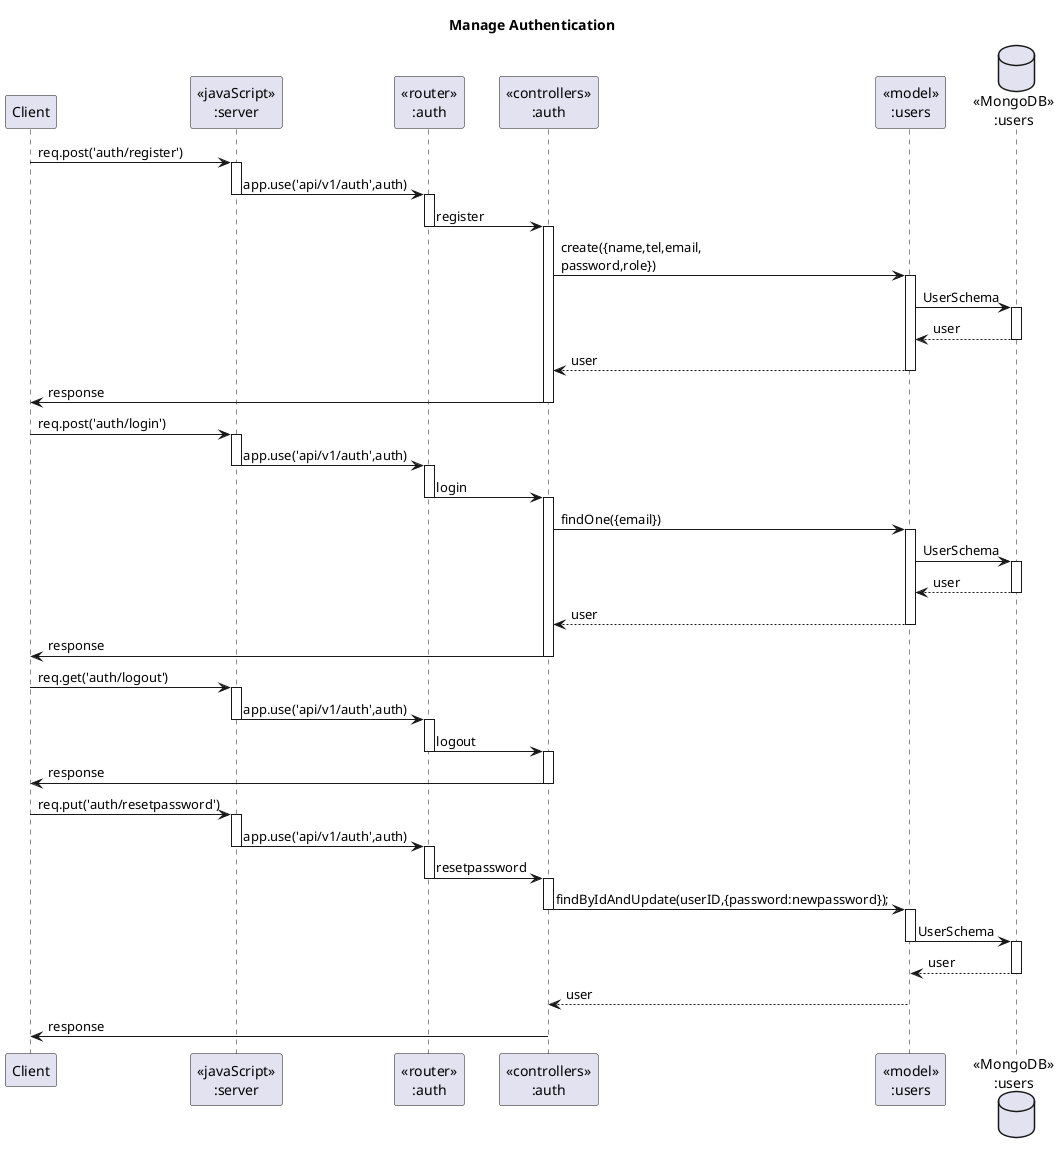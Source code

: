 @startuml Manage Authentication

title "Manage Authentication"

participant "Client" as client
participant "<<javaScript>>\n:server" as server
participant "<<router>>\n:auth" as auth
participant "<<controllers>>\n:auth" as controllersUser
participant "<<model>>\n:users" as modelUser
database "<<MongoDB>>\n:users" as userDatabase

client->server ++:req.post('auth/register')
server->auth --++:app.use('api/v1/auth',auth)
auth -> controllersUser --++:register
controllersUser->modelUser ++:create({name,tel,email,\npassword,role})
modelUser ->userDatabase ++: UserSchema
userDatabase --> modelUser --: user
controllersUser <-- modelUser --:user
controllersUser->client --:response

client->server ++:req.post('auth/login')
server->auth --++:app.use('api/v1/auth',auth)
auth -> controllersUser --++:login
controllersUser->modelUser ++:findOne({email})
modelUser ->userDatabase ++: UserSchema
userDatabase --> modelUser --:user
controllersUser <-- modelUser --:user
controllersUser->client --:response

client->server ++:req.get('auth/logout')
server->auth --++:app.use('api/v1/auth',auth)
auth -> controllersUser --++:logout
controllersUser->client --:response

client->server ++:req.put('auth/resetpassword')
server ->auth --++:app.use('api/v1/auth',auth)
auth -> controllersUser --++:resetpassword
controllersUser -> modelUser --++:findByIdAndUpdate(userID,{password:newpassword});
modelUser -> userDatabase --++:UserSchema
userDatabase --> modelUser --:user
controllersUser <-- modelUser --:user
controllersUser->client --:response

@enduml